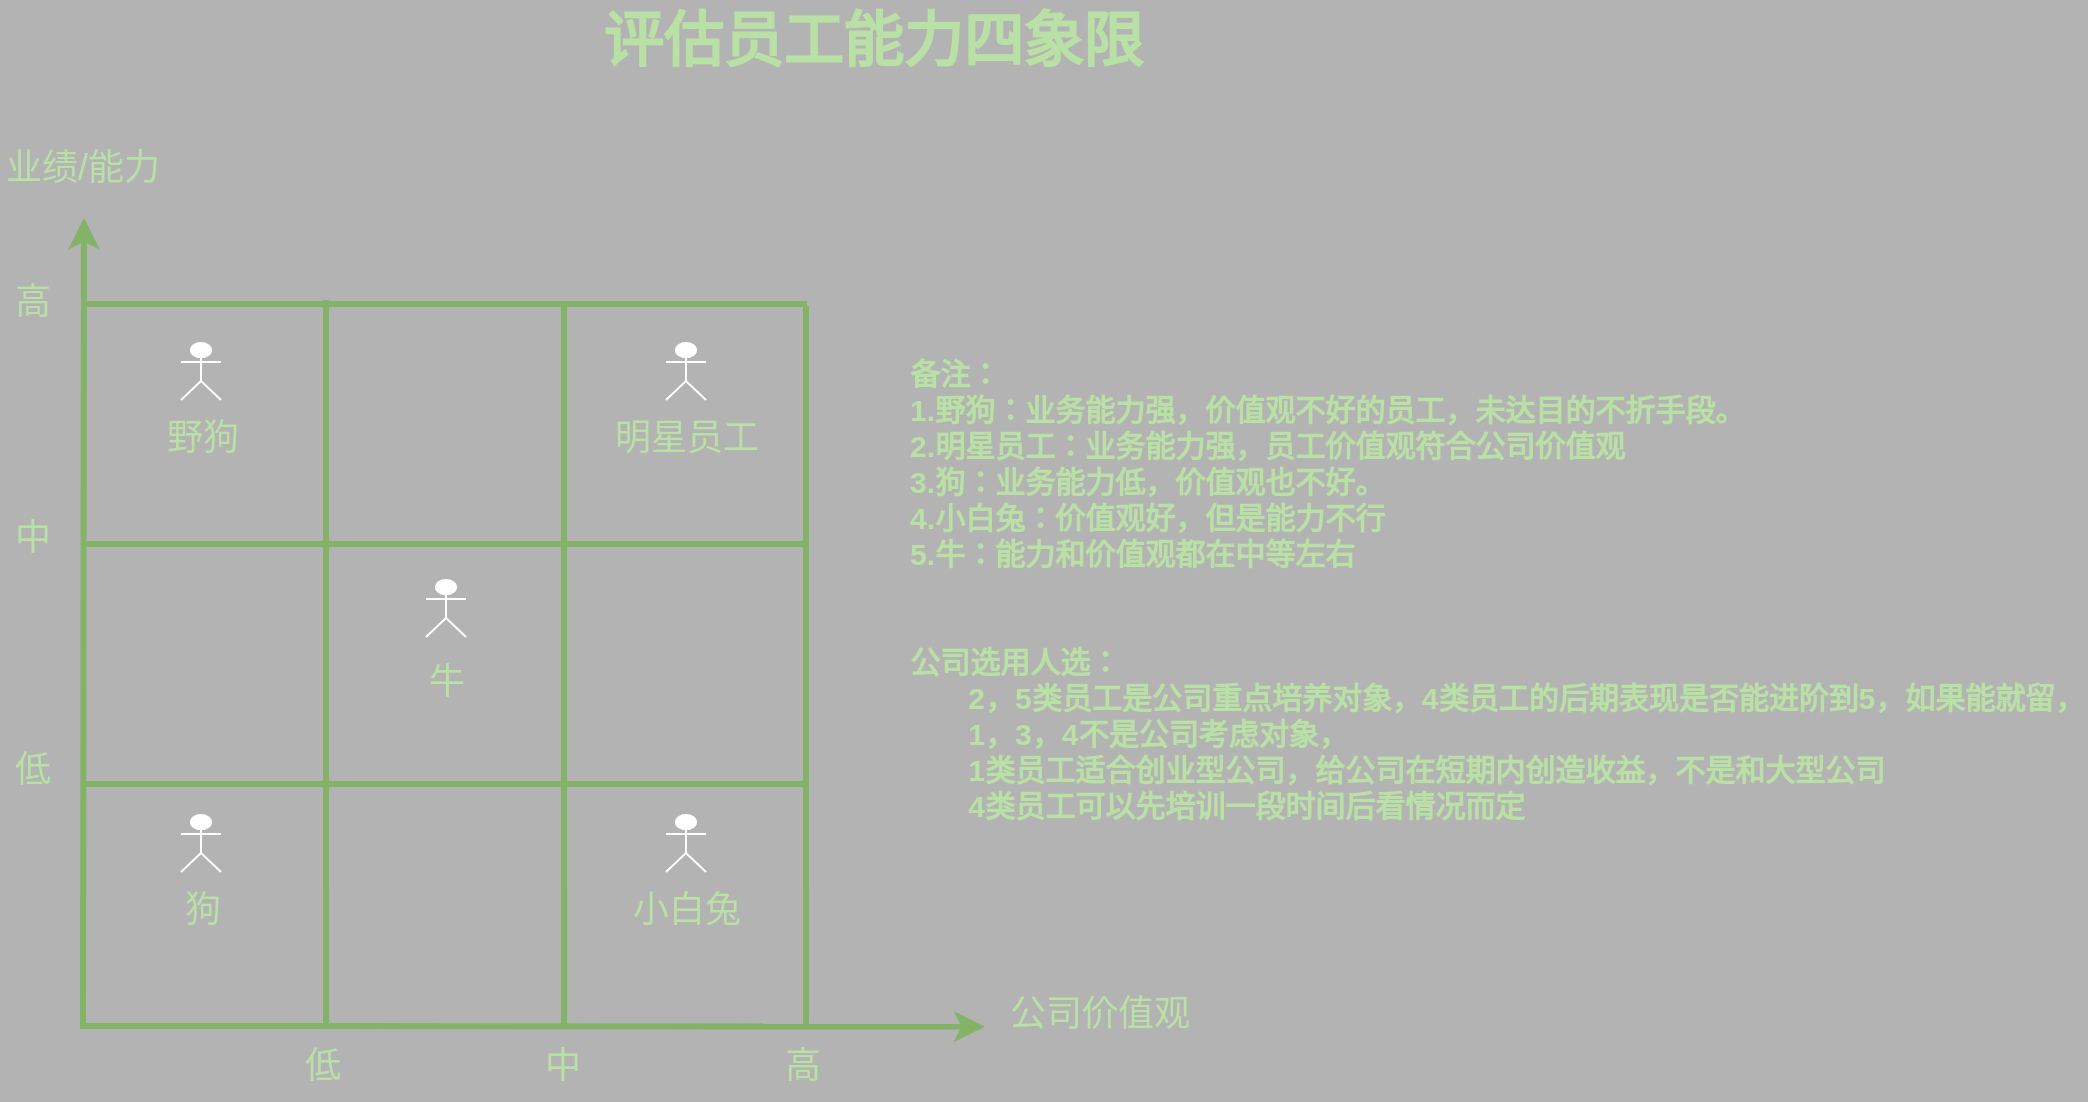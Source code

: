 <mxfile version="14.1.1" type="github">
  <diagram id="07fea595-8f29-1299-0266-81d95cde20df" name="Page-1">
    <mxGraphModel dx="-1622" dy="-449" grid="1" gridSize="10" guides="1" tooltips="1" connect="1" arrows="1" fold="1" page="1" pageScale="1" pageWidth="1169" pageHeight="827" background="#B3B3B3" math="0" shadow="0">
      <root>
        <mxCell id="0" />
        <mxCell id="1" parent="0" />
        <mxCell id="727" value="" style="edgeStyle=none;html=1;fontColor=#000000;strokeWidth=3;strokeColor=#82b366;fillColor=#d5e8d4;" parent="1" edge="1">
          <mxGeometry width="100" height="100" relative="1" as="geometry">
            <mxPoint x="2438.5" y="1353.5" as="sourcePoint" />
            <mxPoint x="2439" y="949" as="targetPoint" />
          </mxGeometry>
        </mxCell>
        <mxCell id="734" value="" style="edgeStyle=none;html=1;fontColor=#000000;strokeWidth=3;strokeColor=#82b366;fillColor=#d5e8d4;" parent="1" edge="1">
          <mxGeometry width="100" height="100" relative="1" as="geometry">
            <mxPoint x="2437" y="1353" as="sourcePoint" />
            <mxPoint x="2889.5" y="1353.31" as="targetPoint" />
          </mxGeometry>
        </mxCell>
        <mxCell id="735" value="&lt;font color=&quot;#b9e0a5&quot;&gt;公司价值观&lt;/font&gt;" style="text;spacingTop=-5;html=1;fontSize=18;fontStyle=0;points=[];strokeColor=none;" parent="1" vertex="1">
          <mxGeometry x="2900" y="1334.5" width="80" height="20" as="geometry" />
        </mxCell>
        <mxCell id="736" value="&lt;font color=&quot;#b9e0a5&quot;&gt;低&lt;/font&gt;" style="text;spacingTop=-5;align=center;verticalAlign=middle;fontStyle=0;html=1;fontSize=18;points=[];strokeColor=none;" parent="1" vertex="1">
          <mxGeometry x="2497.5" y="1360" width="120" height="30" as="geometry" />
        </mxCell>
        <mxCell id="737" value="&lt;font color=&quot;#b9e0a5&quot;&gt;中&lt;/font&gt;" style="text;spacingTop=-5;align=center;verticalAlign=middle;fontStyle=0;html=1;fontSize=18;points=[];strokeColor=none;" parent="1" vertex="1">
          <mxGeometry x="2617.5" y="1360" width="120" height="30" as="geometry" />
        </mxCell>
        <mxCell id="738" value="&lt;font color=&quot;#b9e0a5&quot;&gt;高&lt;/font&gt;" style="text;spacingTop=-5;align=center;verticalAlign=middle;fontStyle=0;html=1;fontSize=18;points=[];strokeColor=none;" parent="1" vertex="1">
          <mxGeometry x="2737.5" y="1360" width="120" height="30" as="geometry" />
        </mxCell>
        <mxCell id="745" value="&lt;font color=&quot;#b9e0a5&quot;&gt;业绩/能力&lt;/font&gt;" style="text;spacingTop=-5;html=1;fontSize=18;fontStyle=0;points=[]" parent="1" vertex="1">
          <mxGeometry x="2397.5" y="912" width="80" height="20" as="geometry" />
        </mxCell>
        <mxCell id="746" value="&lt;font color=&quot;#b9e0a5&quot;&gt;低&lt;/font&gt;" style="text;spacingTop=-5;align=center;verticalAlign=middle;fontStyle=0;html=1;fontSize=18;points=[]" parent="1" vertex="1">
          <mxGeometry x="2397.5" y="1162.0" width="30" height="130.0" as="geometry" />
        </mxCell>
        <mxCell id="747" value="&lt;font color=&quot;#b9e0a5&quot;&gt;中&lt;/font&gt;" style="text;spacingTop=-5;align=center;verticalAlign=middle;fontStyle=0;html=1;fontSize=18;points=[]" parent="1" vertex="1">
          <mxGeometry x="2397.5" y="1046.5" width="30" height="130.0" as="geometry" />
        </mxCell>
        <mxCell id="748" value="&lt;font color=&quot;#b9e0a5&quot;&gt;高&lt;/font&gt;" style="text;spacingTop=-5;align=center;verticalAlign=middle;fontStyle=0;html=1;fontSize=18;points=[]" parent="1" vertex="1">
          <mxGeometry x="2397.5" y="928" width="30" height="130.0" as="geometry" />
        </mxCell>
        <mxCell id="749" value="评估员工能力四象限" style="text;spacingTop=-5;align=center;verticalAlign=middle;fontSize=30;fontStyle=1;html=1;points=[];fontColor=#B9E0A5;" parent="1" vertex="1">
          <mxGeometry x="2427.5" y="840" width="810" height="45" as="geometry" />
        </mxCell>
        <mxCell id="U7ZelPJluDHWmrLzTlLS-753" value="" style="endArrow=none;html=1;exitX=0.521;exitY=0.117;exitDx=0;exitDy=0;exitPerimeter=0;strokeWidth=3;strokeColor=#82b366;fillColor=#d5e8d4;" edge="1" parent="1">
          <mxGeometry width="50" height="50" relative="1" as="geometry">
            <mxPoint x="2560.02" y="1353.01" as="sourcePoint" />
            <mxPoint x="2560" y="990" as="targetPoint" />
          </mxGeometry>
        </mxCell>
        <mxCell id="U7ZelPJluDHWmrLzTlLS-756" value="" style="endArrow=none;html=1;exitX=0.521;exitY=0.117;exitDx=0;exitDy=0;exitPerimeter=0;strokeWidth=3;strokeColor=#82b366;fillColor=#d5e8d4;" edge="1" parent="1">
          <mxGeometry width="50" height="50" relative="1" as="geometry">
            <mxPoint x="2679.02" y="1353.5" as="sourcePoint" />
            <mxPoint x="2679" y="992" as="targetPoint" />
          </mxGeometry>
        </mxCell>
        <mxCell id="U7ZelPJluDHWmrLzTlLS-757" value="" style="endArrow=none;html=1;exitX=0.521;exitY=0.117;exitDx=0;exitDy=0;exitPerimeter=0;strokeWidth=3;strokeColor=#82b366;fillColor=#d5e8d4;" edge="1" parent="1">
          <mxGeometry width="50" height="50" relative="1" as="geometry">
            <mxPoint x="2800.02" y="1353.5" as="sourcePoint" />
            <mxPoint x="2800" y="993" as="targetPoint" />
          </mxGeometry>
        </mxCell>
        <mxCell id="U7ZelPJluDHWmrLzTlLS-758" value="" style="endArrow=none;html=1;strokeWidth=3;strokeColor=#82b366;fillColor=#d5e8d4;" edge="1" parent="1">
          <mxGeometry width="50" height="50" relative="1" as="geometry">
            <mxPoint x="2440.5" y="992" as="sourcePoint" />
            <mxPoint x="2800.5" y="992" as="targetPoint" />
          </mxGeometry>
        </mxCell>
        <mxCell id="U7ZelPJluDHWmrLzTlLS-759" value="" style="endArrow=none;html=1;strokeWidth=3;strokeColor=#82b366;fillColor=#d5e8d4;" edge="1" parent="1">
          <mxGeometry width="50" height="50" relative="1" as="geometry">
            <mxPoint x="2439.5" y="1112" as="sourcePoint" />
            <mxPoint x="2799.5" y="1112" as="targetPoint" />
          </mxGeometry>
        </mxCell>
        <mxCell id="U7ZelPJluDHWmrLzTlLS-760" value="" style="endArrow=none;html=1;strokeWidth=3;strokeColor=#82b366;fillColor=#d5e8d4;" edge="1" parent="1">
          <mxGeometry width="50" height="50" relative="1" as="geometry">
            <mxPoint x="2438.5" y="1232" as="sourcePoint" />
            <mxPoint x="2799" y="1232" as="targetPoint" />
            <Array as="points">
              <mxPoint x="2618.5" y="1232" />
            </Array>
          </mxGeometry>
        </mxCell>
        <mxCell id="U7ZelPJluDHWmrLzTlLS-780" value="&lt;font color=&quot;#b9e0a5&quot;&gt;小白兔&lt;/font&gt;" style="text;spacingTop=-5;align=center;verticalAlign=middle;fontStyle=0;html=1;fontSize=18;points=[];strokeColor=none;" vertex="1" parent="1">
          <mxGeometry x="2680" y="1282" width="120" height="30" as="geometry" />
        </mxCell>
        <mxCell id="U7ZelPJluDHWmrLzTlLS-781" value="&lt;font color=&quot;#b9e0a5&quot;&gt;狗&lt;/font&gt;" style="text;spacingTop=-5;align=center;verticalAlign=middle;fontStyle=0;html=1;fontSize=18;points=[];strokeColor=none;" vertex="1" parent="1">
          <mxGeometry x="2437.5" y="1276" width="120" height="42" as="geometry" />
        </mxCell>
        <mxCell id="U7ZelPJluDHWmrLzTlLS-782" value="&lt;font color=&quot;#b9e0a5&quot;&gt;野狗&lt;/font&gt;" style="text;spacingTop=-5;align=center;verticalAlign=middle;fontStyle=0;html=1;fontSize=18;points=[];strokeColor=none;" vertex="1" parent="1">
          <mxGeometry x="2437.5" y="1040" width="120" height="42" as="geometry" />
        </mxCell>
        <mxCell id="U7ZelPJluDHWmrLzTlLS-783" value="&lt;font color=&quot;#b9e0a5&quot;&gt;明星员工&lt;/font&gt;" style="text;spacingTop=-5;align=center;verticalAlign=middle;fontStyle=0;html=1;fontSize=18;points=[];strokeColor=none;" vertex="1" parent="1">
          <mxGeometry x="2680" y="1040" width="120" height="42" as="geometry" />
        </mxCell>
        <mxCell id="U7ZelPJluDHWmrLzTlLS-784" value="&lt;font color=&quot;#b9e0a5&quot;&gt;牛&lt;/font&gt;" style="text;spacingTop=-5;align=center;verticalAlign=middle;fontStyle=0;html=1;fontSize=18;points=[];strokeColor=none;" vertex="1" parent="1">
          <mxGeometry x="2560" y="1162" width="120" height="42" as="geometry" />
        </mxCell>
        <mxCell id="U7ZelPJluDHWmrLzTlLS-791" value="" style="shape=umlActor;verticalLabelPosition=bottom;verticalAlign=top;html=1;outlineConnect=0;labelBackgroundColor=none;strokeColor=#FFFFFF;fontSize=12;fontColor=#B9E0A5;align=left;" vertex="1" parent="1">
          <mxGeometry x="2610" y="1130" width="20" height="28.5" as="geometry" />
        </mxCell>
        <mxCell id="U7ZelPJluDHWmrLzTlLS-794" value="" style="shape=umlActor;verticalLabelPosition=bottom;verticalAlign=top;html=1;outlineConnect=0;labelBackgroundColor=none;strokeColor=#FFFFFF;fontSize=12;fontColor=#B9E0A5;align=left;" vertex="1" parent="1">
          <mxGeometry x="2487.5" y="1011.5" width="20" height="28.5" as="geometry" />
        </mxCell>
        <mxCell id="U7ZelPJluDHWmrLzTlLS-795" value="" style="shape=umlActor;verticalLabelPosition=bottom;verticalAlign=top;html=1;outlineConnect=0;labelBackgroundColor=none;strokeColor=#FFFFFF;fontSize=12;fontColor=#B9E0A5;align=left;" vertex="1" parent="1">
          <mxGeometry x="2730" y="1011.5" width="20" height="28.5" as="geometry" />
        </mxCell>
        <mxCell id="U7ZelPJluDHWmrLzTlLS-796" value="" style="shape=umlActor;verticalLabelPosition=bottom;verticalAlign=top;html=1;outlineConnect=0;labelBackgroundColor=none;strokeColor=#FFFFFF;fontSize=12;fontColor=#B9E0A5;align=left;" vertex="1" parent="1">
          <mxGeometry x="2487.5" y="1247.5" width="20" height="28.5" as="geometry" />
        </mxCell>
        <mxCell id="U7ZelPJluDHWmrLzTlLS-797" value="" style="shape=umlActor;verticalLabelPosition=bottom;verticalAlign=top;html=1;outlineConnect=0;labelBackgroundColor=none;strokeColor=#FFFFFF;fontSize=12;fontColor=#B9E0A5;align=left;" vertex="1" parent="1">
          <mxGeometry x="2730" y="1247.5" width="20" height="28.5" as="geometry" />
        </mxCell>
        <mxCell id="U7ZelPJluDHWmrLzTlLS-802" value="备注：&#xa;1.野狗：业务能力强，价值观不好的员工，未达目的不折手段。&#xa;2.明星员工：业务能力强，员工价值观符合公司价值观&#xa;3.狗：业务能力低，价值观也不好。&#xa;4.小白兔：价值观好，但是能力不行&#xa;5.牛：能力和价值观都在中等左右&#xa;   &#xa;&#xa;公司选用人选：&#xa;       2，5类员工是公司重点培养对象，4类员工的后期表现是否能进阶到5，如果能就留，&#xa;       1，3，4不是公司考虑对象，&#xa;       1类员工适合创业型公司，给公司在短期内创造收益，不是和大型公司&#xa;       4类员工可以先培训一段时间后看情况而定&#xa;&#xa;" style="text;fontSize=15;fontColor=#B9E0A5;fontStyle=1" vertex="1" parent="1">
          <mxGeometry x="2850" y="1011.5" width="557.5" height="248.5" as="geometry" />
        </mxCell>
      </root>
    </mxGraphModel>
  </diagram>
</mxfile>
